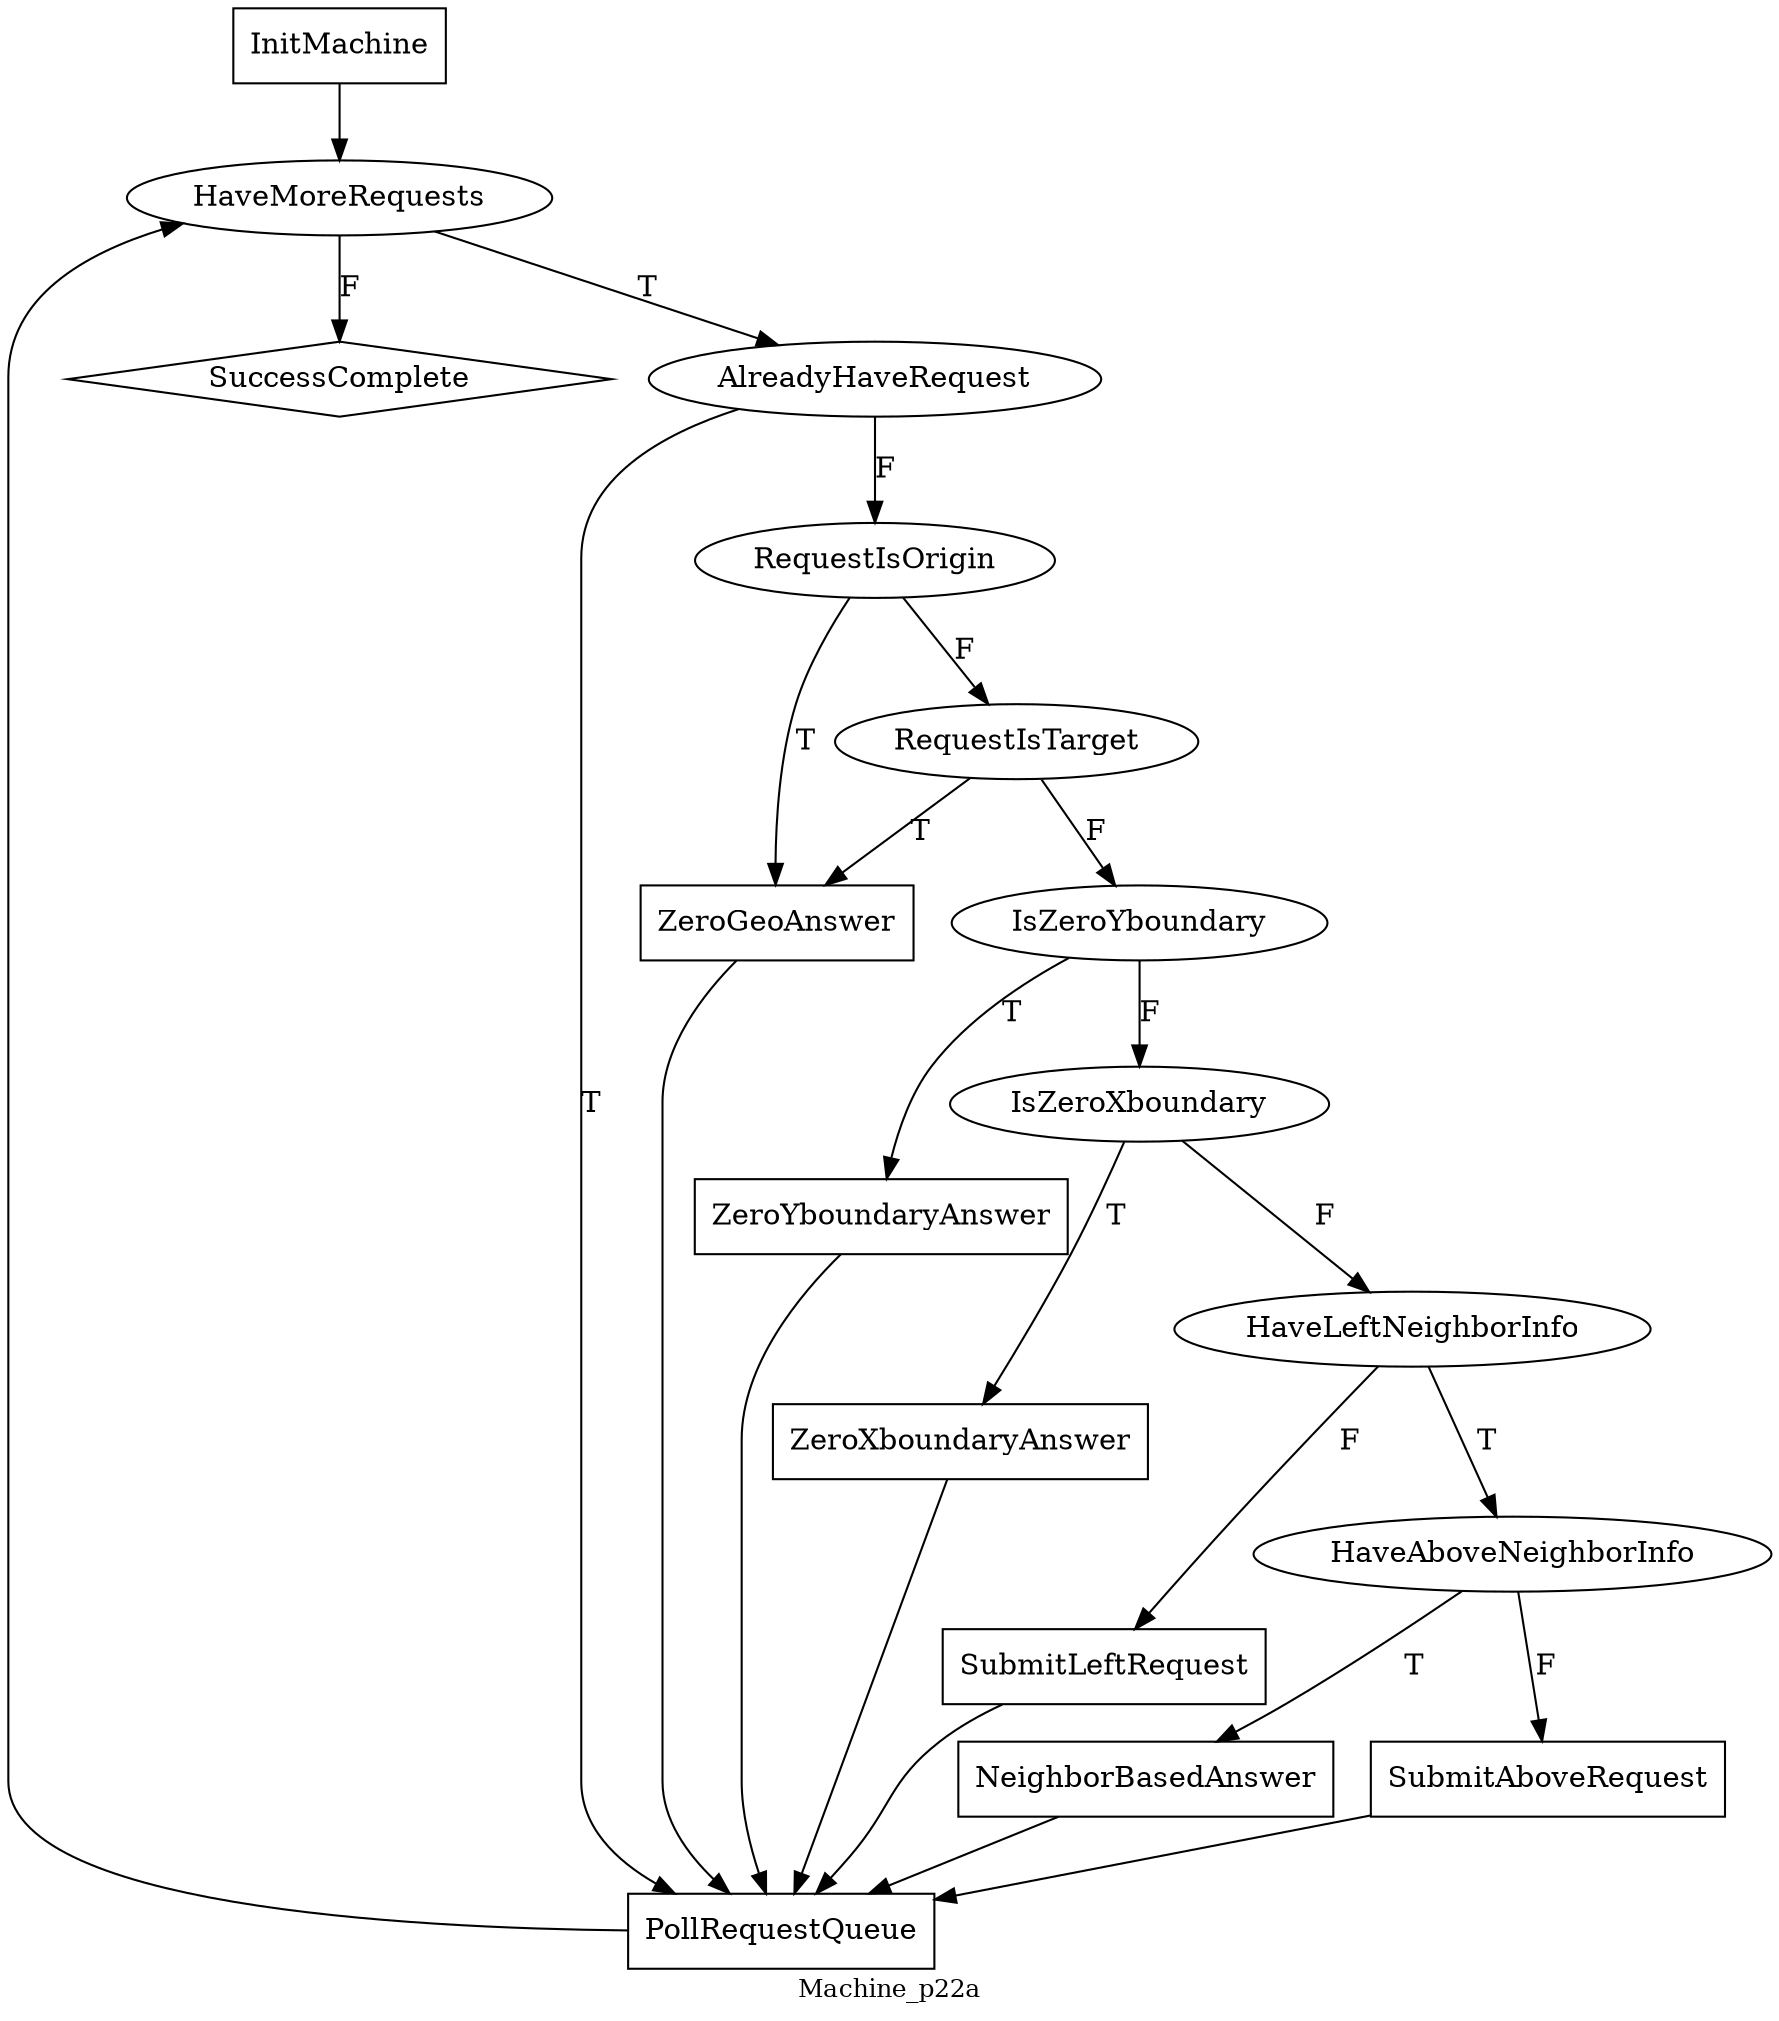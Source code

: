 digraph MyGraphName {
node [shape=box] InitMachine; ZeroGeoAnswer; ZeroYboundaryAnswer; ZeroXboundaryAnswer; NeighborBasedAnswer; SubmitLeftRequest; SubmitAboveRequest; PollRequestQueue
node [shape=diamond] SuccessComplete
node [shape=ellipse] HaveMoreRequests; AlreadyHaveRequest; RequestIsOrigin; RequestIsTarget; IsZeroYboundary; IsZeroXboundary; HaveLeftNeighborInfo; HaveAboveNeighborInfo
RequestIsOrigin->RequestIsTarget [label=F];
AlreadyHaveRequest->RequestIsOrigin [label=F];
HaveMoreRequests->SuccessComplete [label=F];
NeighborBasedAnswer->PollRequestQueue ;
ZeroGeoAnswer->PollRequestQueue ;
SubmitLeftRequest->PollRequestQueue ;
HaveMoreRequests->AlreadyHaveRequest [label=T];
AlreadyHaveRequest->PollRequestQueue [label=T];
ZeroYboundaryAnswer->PollRequestQueue ;
IsZeroYboundary->ZeroYboundaryAnswer [label=T];
IsZeroXboundary->HaveLeftNeighborInfo [label=F];
HaveAboveNeighborInfo->SubmitAboveRequest [label=F];
PollRequestQueue->HaveMoreRequests ;
RequestIsTarget->ZeroGeoAnswer [label=T];
IsZeroXboundary->ZeroXboundaryAnswer [label=T];
HaveAboveNeighborInfo->NeighborBasedAnswer [label=T];
RequestIsTarget->IsZeroYboundary [label=F];
HaveLeftNeighborInfo->SubmitLeftRequest [label=F];
HaveLeftNeighborInfo->HaveAboveNeighborInfo [label=T];
ZeroXboundaryAnswer->PollRequestQueue ;
SubmitAboveRequest->PollRequestQueue ;
RequestIsOrigin->ZeroGeoAnswer [label=T];
InitMachine->HaveMoreRequests ;
IsZeroYboundary->IsZeroXboundary [label=F];
overlap=false
label=Machine_p22a
fontsize=12
}
